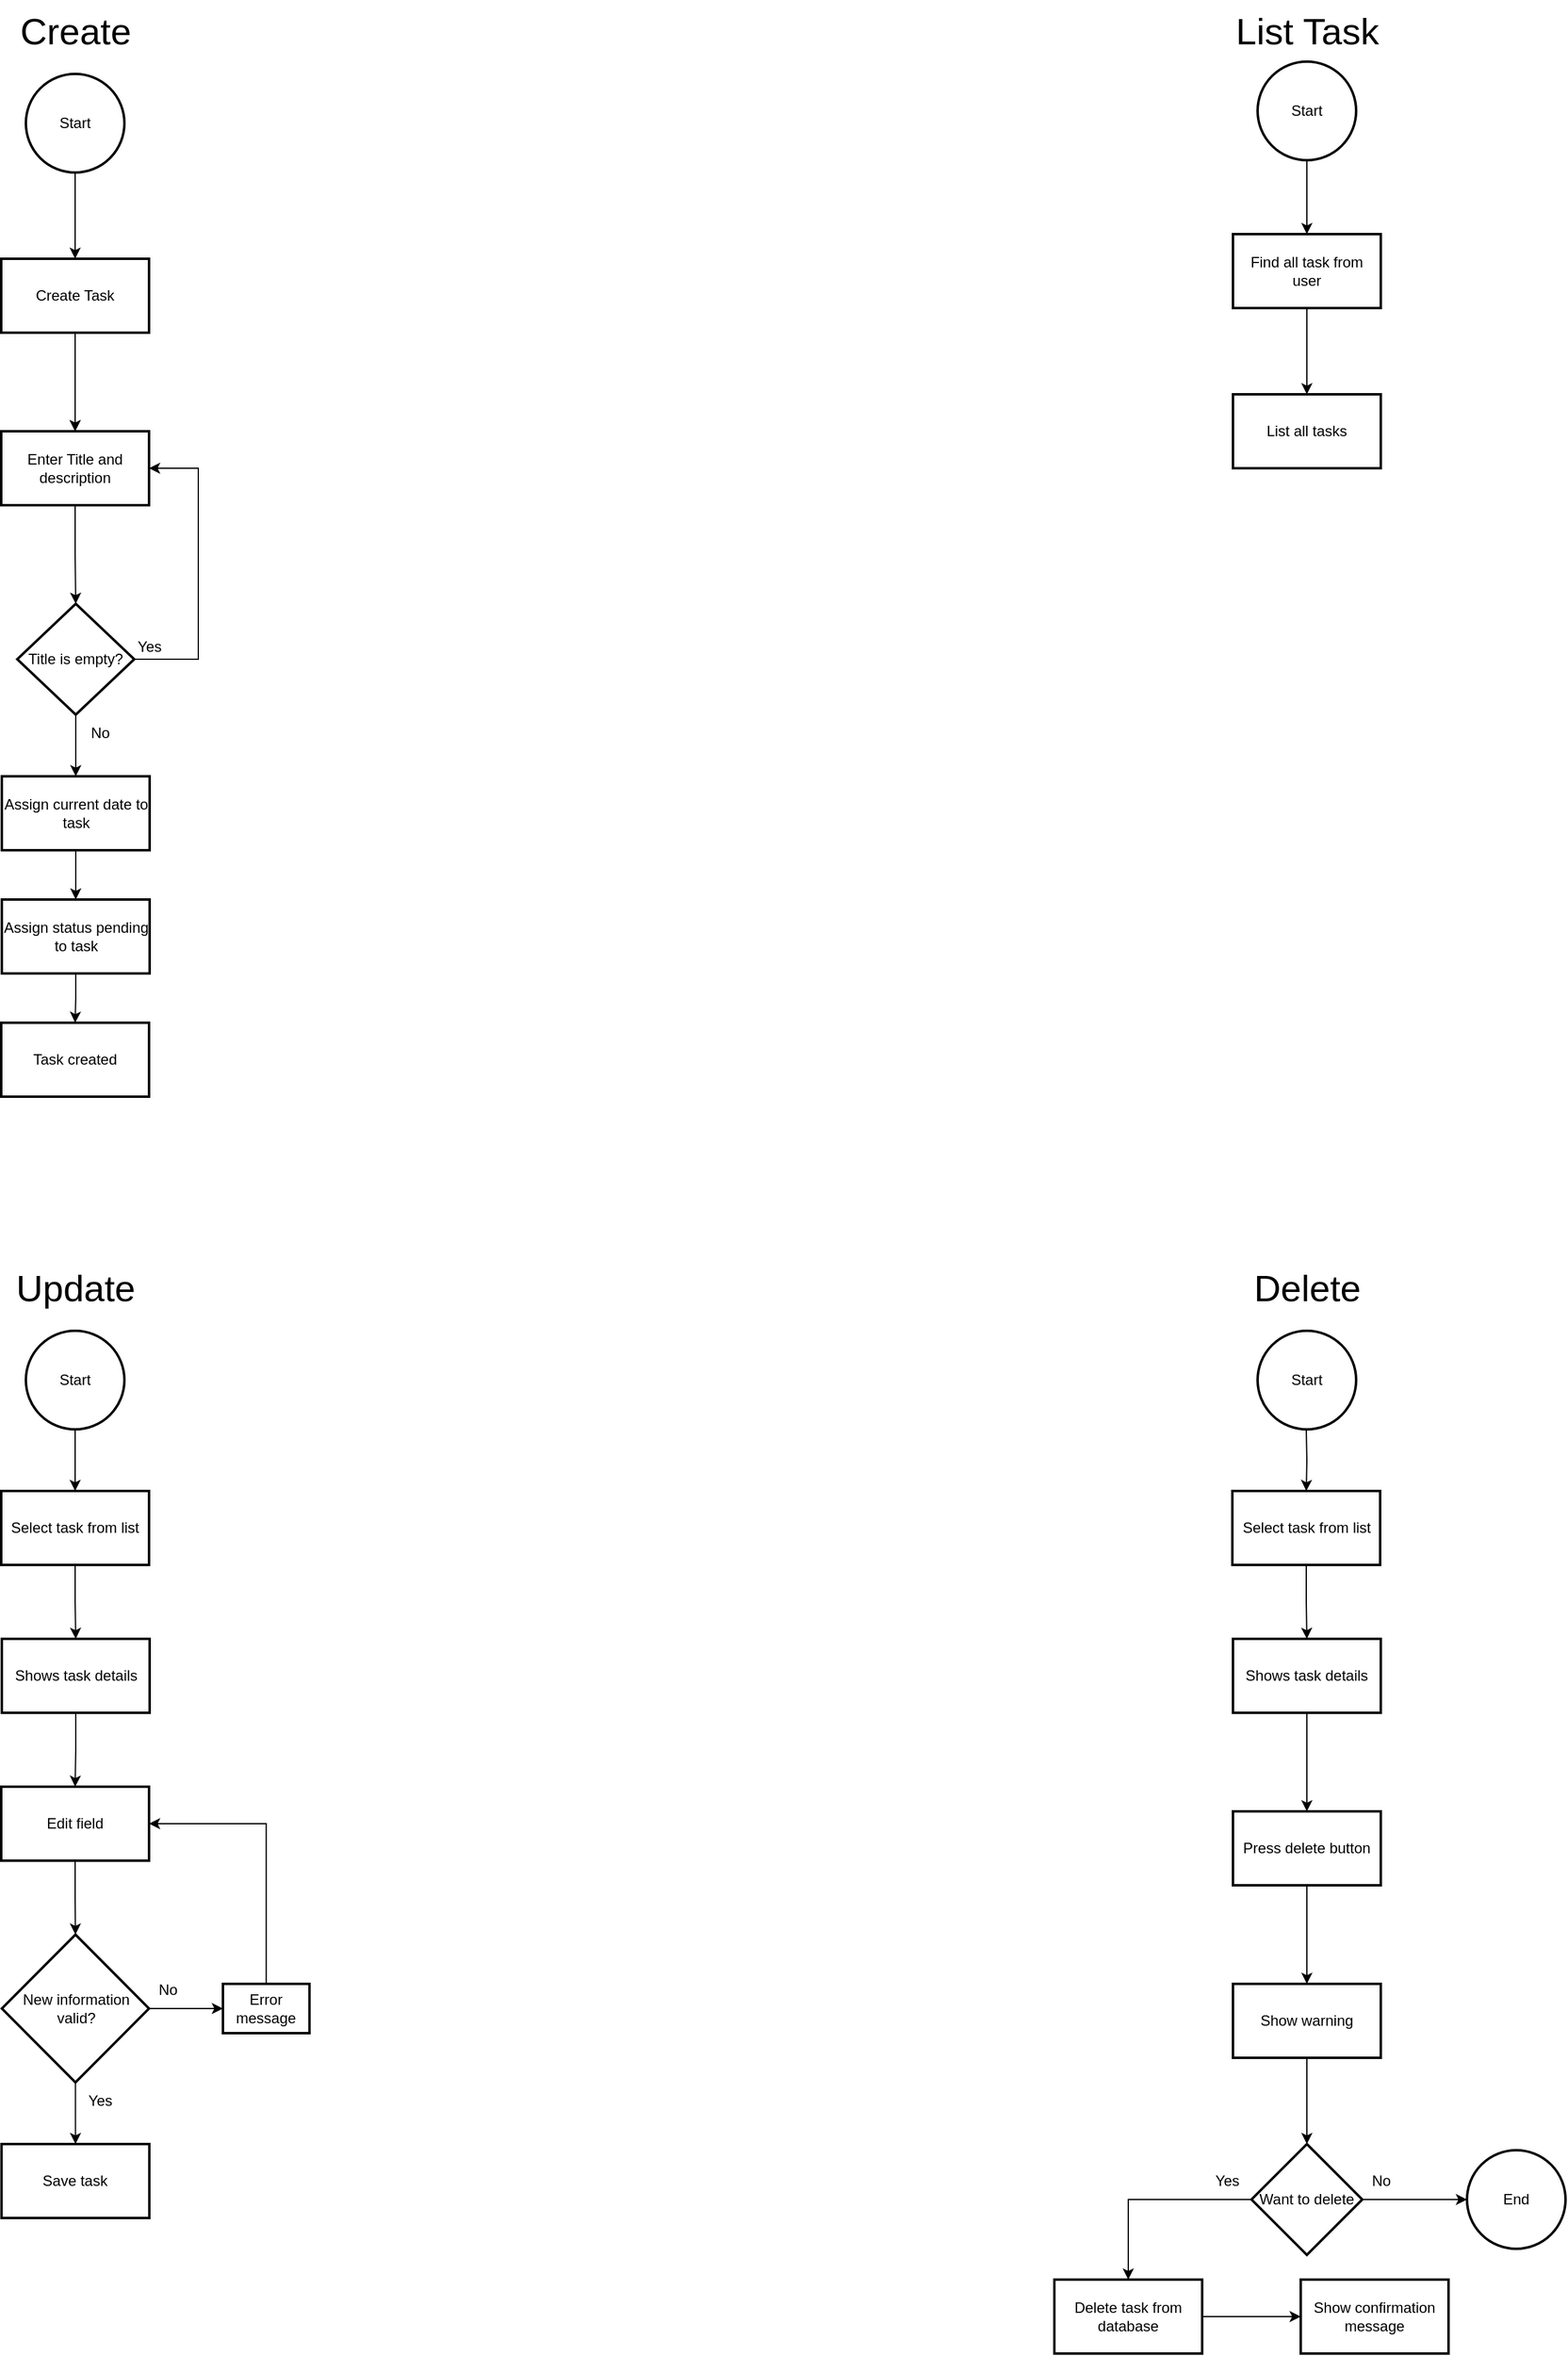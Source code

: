 <mxfile version="25.0.1">
  <diagram id="C5RBs43oDa-KdzZeNtuy" name="Page-1">
    <mxGraphModel dx="3183" dy="2011" grid="1" gridSize="10" guides="1" tooltips="1" connect="1" arrows="1" fold="1" page="1" pageScale="1" pageWidth="1000" pageHeight="1000" math="0" shadow="0">
      <root>
        <mxCell id="WIyWlLk6GJQsqaUBKTNV-0" />
        <mxCell id="WIyWlLk6GJQsqaUBKTNV-1" parent="WIyWlLk6GJQsqaUBKTNV-0" />
        <mxCell id="G9en6bb1mpxFW6z3gLwB-13" value="" style="edgeStyle=orthogonalEdgeStyle;rounded=0;orthogonalLoop=1;jettySize=auto;html=1;" edge="1" parent="WIyWlLk6GJQsqaUBKTNV-1" source="G9en6bb1mpxFW6z3gLwB-0" target="G9en6bb1mpxFW6z3gLwB-12">
          <mxGeometry relative="1" as="geometry" />
        </mxCell>
        <mxCell id="G9en6bb1mpxFW6z3gLwB-0" value="Start" style="strokeWidth=2;html=1;shape=mxgraph.flowchart.start_2;whiteSpace=wrap;" vertex="1" parent="WIyWlLk6GJQsqaUBKTNV-1">
          <mxGeometry x="460" y="90" width="80" height="80" as="geometry" />
        </mxCell>
        <mxCell id="G9en6bb1mpxFW6z3gLwB-1" value="&lt;font style=&quot;font-size: 30px;&quot;&gt;Create&lt;/font&gt;" style="text;html=1;align=center;verticalAlign=middle;resizable=0;points=[];autosize=1;strokeColor=none;fillColor=none;" vertex="1" parent="WIyWlLk6GJQsqaUBKTNV-1">
          <mxGeometry x="445" y="30" width="110" height="50" as="geometry" />
        </mxCell>
        <mxCell id="G9en6bb1mpxFW6z3gLwB-2" value="&lt;font style=&quot;font-size: 30px;&quot;&gt;List Task&lt;/font&gt;" style="text;html=1;align=center;verticalAlign=middle;resizable=0;points=[];autosize=1;strokeColor=none;fillColor=none;" vertex="1" parent="WIyWlLk6GJQsqaUBKTNV-1">
          <mxGeometry x="1430" y="30" width="140" height="50" as="geometry" />
        </mxCell>
        <mxCell id="G9en6bb1mpxFW6z3gLwB-35" value="" style="edgeStyle=orthogonalEdgeStyle;rounded=0;orthogonalLoop=1;jettySize=auto;html=1;" edge="1" parent="WIyWlLk6GJQsqaUBKTNV-1" source="G9en6bb1mpxFW6z3gLwB-3" target="G9en6bb1mpxFW6z3gLwB-34">
          <mxGeometry relative="1" as="geometry" />
        </mxCell>
        <mxCell id="G9en6bb1mpxFW6z3gLwB-3" value="Start" style="strokeWidth=2;html=1;shape=mxgraph.flowchart.start_2;whiteSpace=wrap;" vertex="1" parent="WIyWlLk6GJQsqaUBKTNV-1">
          <mxGeometry x="1460" y="80" width="80" height="80" as="geometry" />
        </mxCell>
        <mxCell id="G9en6bb1mpxFW6z3gLwB-39" value="" style="edgeStyle=orthogonalEdgeStyle;rounded=0;orthogonalLoop=1;jettySize=auto;html=1;" edge="1" parent="WIyWlLk6GJQsqaUBKTNV-1" source="G9en6bb1mpxFW6z3gLwB-6" target="G9en6bb1mpxFW6z3gLwB-38">
          <mxGeometry relative="1" as="geometry" />
        </mxCell>
        <mxCell id="G9en6bb1mpxFW6z3gLwB-6" value="Start" style="strokeWidth=2;html=1;shape=mxgraph.flowchart.start_2;whiteSpace=wrap;" vertex="1" parent="WIyWlLk6GJQsqaUBKTNV-1">
          <mxGeometry x="460" y="1110" width="80" height="80" as="geometry" />
        </mxCell>
        <mxCell id="G9en6bb1mpxFW6z3gLwB-7" value="&lt;font style=&quot;font-size: 30px;&quot;&gt;Update&lt;/font&gt;" style="text;html=1;align=center;verticalAlign=middle;resizable=0;points=[];autosize=1;strokeColor=none;fillColor=none;" vertex="1" parent="WIyWlLk6GJQsqaUBKTNV-1">
          <mxGeometry x="440" y="1050" width="120" height="50" as="geometry" />
        </mxCell>
        <mxCell id="G9en6bb1mpxFW6z3gLwB-10" value="&lt;font style=&quot;font-size: 30px;&quot;&gt;Delete&lt;/font&gt;" style="text;html=1;align=center;verticalAlign=middle;resizable=0;points=[];autosize=1;strokeColor=none;fillColor=none;" vertex="1" parent="WIyWlLk6GJQsqaUBKTNV-1">
          <mxGeometry x="1445" y="1050" width="110" height="50" as="geometry" />
        </mxCell>
        <mxCell id="G9en6bb1mpxFW6z3gLwB-11" value="Start" style="strokeWidth=2;html=1;shape=mxgraph.flowchart.start_2;whiteSpace=wrap;" vertex="1" parent="WIyWlLk6GJQsqaUBKTNV-1">
          <mxGeometry x="1460" y="1110" width="80" height="80" as="geometry" />
        </mxCell>
        <mxCell id="G9en6bb1mpxFW6z3gLwB-15" value="" style="edgeStyle=orthogonalEdgeStyle;rounded=0;orthogonalLoop=1;jettySize=auto;html=1;" edge="1" parent="WIyWlLk6GJQsqaUBKTNV-1" source="G9en6bb1mpxFW6z3gLwB-12" target="G9en6bb1mpxFW6z3gLwB-14">
          <mxGeometry relative="1" as="geometry" />
        </mxCell>
        <mxCell id="G9en6bb1mpxFW6z3gLwB-23" value="" style="edgeStyle=orthogonalEdgeStyle;rounded=0;orthogonalLoop=1;jettySize=auto;html=1;" edge="1" parent="WIyWlLk6GJQsqaUBKTNV-1" source="G9en6bb1mpxFW6z3gLwB-12" target="G9en6bb1mpxFW6z3gLwB-14">
          <mxGeometry relative="1" as="geometry" />
        </mxCell>
        <mxCell id="G9en6bb1mpxFW6z3gLwB-12" value="Create Task" style="whiteSpace=wrap;html=1;strokeWidth=2;" vertex="1" parent="WIyWlLk6GJQsqaUBKTNV-1">
          <mxGeometry x="440" y="240" width="120" height="60" as="geometry" />
        </mxCell>
        <mxCell id="G9en6bb1mpxFW6z3gLwB-17" value="" style="edgeStyle=orthogonalEdgeStyle;rounded=0;orthogonalLoop=1;jettySize=auto;html=1;" edge="1" parent="WIyWlLk6GJQsqaUBKTNV-1" source="G9en6bb1mpxFW6z3gLwB-14" target="G9en6bb1mpxFW6z3gLwB-16">
          <mxGeometry relative="1" as="geometry" />
        </mxCell>
        <mxCell id="G9en6bb1mpxFW6z3gLwB-14" value="Enter Title and description" style="whiteSpace=wrap;html=1;strokeWidth=2;" vertex="1" parent="WIyWlLk6GJQsqaUBKTNV-1">
          <mxGeometry x="440" y="380" width="120" height="60" as="geometry" />
        </mxCell>
        <mxCell id="G9en6bb1mpxFW6z3gLwB-18" style="edgeStyle=orthogonalEdgeStyle;rounded=0;orthogonalLoop=1;jettySize=auto;html=1;exitX=1;exitY=0.5;exitDx=0;exitDy=0;entryX=1;entryY=0.5;entryDx=0;entryDy=0;" edge="1" parent="WIyWlLk6GJQsqaUBKTNV-1" source="G9en6bb1mpxFW6z3gLwB-16" target="G9en6bb1mpxFW6z3gLwB-14">
          <mxGeometry relative="1" as="geometry">
            <Array as="points">
              <mxPoint x="600" y="565" />
              <mxPoint x="600" y="410" />
            </Array>
          </mxGeometry>
        </mxCell>
        <mxCell id="G9en6bb1mpxFW6z3gLwB-29" value="" style="edgeStyle=orthogonalEdgeStyle;rounded=0;orthogonalLoop=1;jettySize=auto;html=1;" edge="1" parent="WIyWlLk6GJQsqaUBKTNV-1" source="G9en6bb1mpxFW6z3gLwB-16" target="G9en6bb1mpxFW6z3gLwB-28">
          <mxGeometry relative="1" as="geometry" />
        </mxCell>
        <mxCell id="G9en6bb1mpxFW6z3gLwB-16" value="Title is empty?" style="rhombus;whiteSpace=wrap;html=1;strokeWidth=2;" vertex="1" parent="WIyWlLk6GJQsqaUBKTNV-1">
          <mxGeometry x="453" y="520" width="95" height="90" as="geometry" />
        </mxCell>
        <mxCell id="G9en6bb1mpxFW6z3gLwB-19" value="Yes" style="text;html=1;align=center;verticalAlign=middle;resizable=0;points=[];autosize=1;strokeColor=none;fillColor=none;" vertex="1" parent="WIyWlLk6GJQsqaUBKTNV-1">
          <mxGeometry x="540" y="540" width="40" height="30" as="geometry" />
        </mxCell>
        <mxCell id="G9en6bb1mpxFW6z3gLwB-20" value="Task created" style="whiteSpace=wrap;html=1;strokeWidth=2;" vertex="1" parent="WIyWlLk6GJQsqaUBKTNV-1">
          <mxGeometry x="440" y="860" width="120" height="60" as="geometry" />
        </mxCell>
        <mxCell id="G9en6bb1mpxFW6z3gLwB-22" value="No" style="text;html=1;align=center;verticalAlign=middle;resizable=0;points=[];autosize=1;strokeColor=none;fillColor=none;" vertex="1" parent="WIyWlLk6GJQsqaUBKTNV-1">
          <mxGeometry x="500" y="610" width="40" height="30" as="geometry" />
        </mxCell>
        <mxCell id="G9en6bb1mpxFW6z3gLwB-32" value="" style="edgeStyle=orthogonalEdgeStyle;rounded=0;orthogonalLoop=1;jettySize=auto;html=1;" edge="1" parent="WIyWlLk6GJQsqaUBKTNV-1" source="G9en6bb1mpxFW6z3gLwB-28" target="G9en6bb1mpxFW6z3gLwB-31">
          <mxGeometry relative="1" as="geometry" />
        </mxCell>
        <mxCell id="G9en6bb1mpxFW6z3gLwB-28" value="Assign current date to task" style="whiteSpace=wrap;html=1;strokeWidth=2;" vertex="1" parent="WIyWlLk6GJQsqaUBKTNV-1">
          <mxGeometry x="440.5" y="660" width="120" height="60" as="geometry" />
        </mxCell>
        <mxCell id="G9en6bb1mpxFW6z3gLwB-33" style="edgeStyle=orthogonalEdgeStyle;rounded=0;orthogonalLoop=1;jettySize=auto;html=1;entryX=0.5;entryY=0;entryDx=0;entryDy=0;" edge="1" parent="WIyWlLk6GJQsqaUBKTNV-1" source="G9en6bb1mpxFW6z3gLwB-31" target="G9en6bb1mpxFW6z3gLwB-20">
          <mxGeometry relative="1" as="geometry" />
        </mxCell>
        <mxCell id="G9en6bb1mpxFW6z3gLwB-31" value="Assign status pending to task" style="whiteSpace=wrap;html=1;strokeWidth=2;" vertex="1" parent="WIyWlLk6GJQsqaUBKTNV-1">
          <mxGeometry x="440.5" y="760" width="120" height="60" as="geometry" />
        </mxCell>
        <mxCell id="G9en6bb1mpxFW6z3gLwB-37" value="" style="edgeStyle=orthogonalEdgeStyle;rounded=0;orthogonalLoop=1;jettySize=auto;html=1;" edge="1" parent="WIyWlLk6GJQsqaUBKTNV-1" source="G9en6bb1mpxFW6z3gLwB-34" target="G9en6bb1mpxFW6z3gLwB-36">
          <mxGeometry relative="1" as="geometry" />
        </mxCell>
        <mxCell id="G9en6bb1mpxFW6z3gLwB-34" value="Find all task from user" style="whiteSpace=wrap;html=1;strokeWidth=2;" vertex="1" parent="WIyWlLk6GJQsqaUBKTNV-1">
          <mxGeometry x="1440" y="220" width="120" height="60" as="geometry" />
        </mxCell>
        <mxCell id="G9en6bb1mpxFW6z3gLwB-36" value="List all tasks" style="whiteSpace=wrap;html=1;strokeWidth=2;" vertex="1" parent="WIyWlLk6GJQsqaUBKTNV-1">
          <mxGeometry x="1440" y="350" width="120" height="60" as="geometry" />
        </mxCell>
        <mxCell id="G9en6bb1mpxFW6z3gLwB-41" value="" style="edgeStyle=orthogonalEdgeStyle;rounded=0;orthogonalLoop=1;jettySize=auto;html=1;" edge="1" parent="WIyWlLk6GJQsqaUBKTNV-1" source="G9en6bb1mpxFW6z3gLwB-38" target="G9en6bb1mpxFW6z3gLwB-40">
          <mxGeometry relative="1" as="geometry" />
        </mxCell>
        <mxCell id="G9en6bb1mpxFW6z3gLwB-38" value="Select task from list" style="whiteSpace=wrap;html=1;strokeWidth=2;" vertex="1" parent="WIyWlLk6GJQsqaUBKTNV-1">
          <mxGeometry x="440" y="1240" width="120" height="60" as="geometry" />
        </mxCell>
        <mxCell id="G9en6bb1mpxFW6z3gLwB-43" value="" style="edgeStyle=orthogonalEdgeStyle;rounded=0;orthogonalLoop=1;jettySize=auto;html=1;" edge="1" parent="WIyWlLk6GJQsqaUBKTNV-1" source="G9en6bb1mpxFW6z3gLwB-40" target="G9en6bb1mpxFW6z3gLwB-42">
          <mxGeometry relative="1" as="geometry" />
        </mxCell>
        <mxCell id="G9en6bb1mpxFW6z3gLwB-40" value="Shows task details" style="whiteSpace=wrap;html=1;strokeWidth=2;" vertex="1" parent="WIyWlLk6GJQsqaUBKTNV-1">
          <mxGeometry x="440.5" y="1360" width="120" height="60" as="geometry" />
        </mxCell>
        <mxCell id="G9en6bb1mpxFW6z3gLwB-45" value="" style="edgeStyle=orthogonalEdgeStyle;rounded=0;orthogonalLoop=1;jettySize=auto;html=1;" edge="1" parent="WIyWlLk6GJQsqaUBKTNV-1" source="G9en6bb1mpxFW6z3gLwB-42" target="G9en6bb1mpxFW6z3gLwB-44">
          <mxGeometry relative="1" as="geometry" />
        </mxCell>
        <mxCell id="G9en6bb1mpxFW6z3gLwB-42" value="Edit&amp;nbsp;field" style="whiteSpace=wrap;html=1;strokeWidth=2;" vertex="1" parent="WIyWlLk6GJQsqaUBKTNV-1">
          <mxGeometry x="440" y="1480" width="120" height="60" as="geometry" />
        </mxCell>
        <mxCell id="G9en6bb1mpxFW6z3gLwB-47" value="" style="edgeStyle=orthogonalEdgeStyle;rounded=0;orthogonalLoop=1;jettySize=auto;html=1;" edge="1" parent="WIyWlLk6GJQsqaUBKTNV-1" source="G9en6bb1mpxFW6z3gLwB-44" target="G9en6bb1mpxFW6z3gLwB-46">
          <mxGeometry relative="1" as="geometry" />
        </mxCell>
        <mxCell id="G9en6bb1mpxFW6z3gLwB-51" value="" style="edgeStyle=orthogonalEdgeStyle;rounded=0;orthogonalLoop=1;jettySize=auto;html=1;" edge="1" parent="WIyWlLk6GJQsqaUBKTNV-1" source="G9en6bb1mpxFW6z3gLwB-44" target="G9en6bb1mpxFW6z3gLwB-50">
          <mxGeometry relative="1" as="geometry" />
        </mxCell>
        <mxCell id="G9en6bb1mpxFW6z3gLwB-44" value="New information valid?" style="rhombus;whiteSpace=wrap;html=1;strokeWidth=2;" vertex="1" parent="WIyWlLk6GJQsqaUBKTNV-1">
          <mxGeometry x="440.5" y="1600" width="119.5" height="120" as="geometry" />
        </mxCell>
        <mxCell id="G9en6bb1mpxFW6z3gLwB-48" style="edgeStyle=orthogonalEdgeStyle;rounded=0;orthogonalLoop=1;jettySize=auto;html=1;entryX=1;entryY=0.5;entryDx=0;entryDy=0;" edge="1" parent="WIyWlLk6GJQsqaUBKTNV-1" source="G9en6bb1mpxFW6z3gLwB-46" target="G9en6bb1mpxFW6z3gLwB-42">
          <mxGeometry relative="1" as="geometry">
            <Array as="points">
              <mxPoint x="655" y="1510" />
            </Array>
          </mxGeometry>
        </mxCell>
        <mxCell id="G9en6bb1mpxFW6z3gLwB-46" value="Error message" style="whiteSpace=wrap;html=1;strokeWidth=2;" vertex="1" parent="WIyWlLk6GJQsqaUBKTNV-1">
          <mxGeometry x="620" y="1640" width="70.25" height="40" as="geometry" />
        </mxCell>
        <mxCell id="G9en6bb1mpxFW6z3gLwB-49" value="No" style="text;html=1;align=center;verticalAlign=middle;resizable=0;points=[];autosize=1;strokeColor=none;fillColor=none;" vertex="1" parent="WIyWlLk6GJQsqaUBKTNV-1">
          <mxGeometry x="555" y="1630" width="40" height="30" as="geometry" />
        </mxCell>
        <mxCell id="G9en6bb1mpxFW6z3gLwB-50" value="Save task" style="whiteSpace=wrap;html=1;strokeWidth=2;" vertex="1" parent="WIyWlLk6GJQsqaUBKTNV-1">
          <mxGeometry x="440.25" y="1770" width="120" height="60" as="geometry" />
        </mxCell>
        <mxCell id="G9en6bb1mpxFW6z3gLwB-52" value="Yes" style="text;html=1;align=center;verticalAlign=middle;resizable=0;points=[];autosize=1;strokeColor=none;fillColor=none;" vertex="1" parent="WIyWlLk6GJQsqaUBKTNV-1">
          <mxGeometry x="500" y="1720" width="40" height="30" as="geometry" />
        </mxCell>
        <mxCell id="G9en6bb1mpxFW6z3gLwB-53" value="" style="edgeStyle=orthogonalEdgeStyle;rounded=0;orthogonalLoop=1;jettySize=auto;html=1;" edge="1" parent="WIyWlLk6GJQsqaUBKTNV-1" target="G9en6bb1mpxFW6z3gLwB-55">
          <mxGeometry relative="1" as="geometry">
            <mxPoint x="1499.5" y="1190" as="sourcePoint" />
          </mxGeometry>
        </mxCell>
        <mxCell id="G9en6bb1mpxFW6z3gLwB-54" value="" style="edgeStyle=orthogonalEdgeStyle;rounded=0;orthogonalLoop=1;jettySize=auto;html=1;" edge="1" parent="WIyWlLk6GJQsqaUBKTNV-1" source="G9en6bb1mpxFW6z3gLwB-55" target="G9en6bb1mpxFW6z3gLwB-56">
          <mxGeometry relative="1" as="geometry" />
        </mxCell>
        <mxCell id="G9en6bb1mpxFW6z3gLwB-55" value="Select task from list" style="whiteSpace=wrap;html=1;strokeWidth=2;" vertex="1" parent="WIyWlLk6GJQsqaUBKTNV-1">
          <mxGeometry x="1439.5" y="1240" width="120" height="60" as="geometry" />
        </mxCell>
        <mxCell id="G9en6bb1mpxFW6z3gLwB-58" value="" style="edgeStyle=orthogonalEdgeStyle;rounded=0;orthogonalLoop=1;jettySize=auto;html=1;" edge="1" parent="WIyWlLk6GJQsqaUBKTNV-1" source="G9en6bb1mpxFW6z3gLwB-56" target="G9en6bb1mpxFW6z3gLwB-57">
          <mxGeometry relative="1" as="geometry" />
        </mxCell>
        <mxCell id="G9en6bb1mpxFW6z3gLwB-56" value="Shows task details" style="whiteSpace=wrap;html=1;strokeWidth=2;" vertex="1" parent="WIyWlLk6GJQsqaUBKTNV-1">
          <mxGeometry x="1440" y="1360" width="120" height="60" as="geometry" />
        </mxCell>
        <mxCell id="G9en6bb1mpxFW6z3gLwB-62" value="" style="edgeStyle=orthogonalEdgeStyle;rounded=0;orthogonalLoop=1;jettySize=auto;html=1;" edge="1" parent="WIyWlLk6GJQsqaUBKTNV-1" source="G9en6bb1mpxFW6z3gLwB-57" target="G9en6bb1mpxFW6z3gLwB-61">
          <mxGeometry relative="1" as="geometry" />
        </mxCell>
        <mxCell id="G9en6bb1mpxFW6z3gLwB-57" value="Press delete&amp;nbsp;button" style="whiteSpace=wrap;html=1;strokeWidth=2;" vertex="1" parent="WIyWlLk6GJQsqaUBKTNV-1">
          <mxGeometry x="1440" y="1500" width="120" height="60" as="geometry" />
        </mxCell>
        <mxCell id="G9en6bb1mpxFW6z3gLwB-64" value="" style="edgeStyle=orthogonalEdgeStyle;rounded=0;orthogonalLoop=1;jettySize=auto;html=1;" edge="1" parent="WIyWlLk6GJQsqaUBKTNV-1" source="G9en6bb1mpxFW6z3gLwB-61" target="G9en6bb1mpxFW6z3gLwB-63">
          <mxGeometry relative="1" as="geometry" />
        </mxCell>
        <mxCell id="G9en6bb1mpxFW6z3gLwB-61" value="Show warning" style="whiteSpace=wrap;html=1;strokeWidth=2;" vertex="1" parent="WIyWlLk6GJQsqaUBKTNV-1">
          <mxGeometry x="1440" y="1640" width="120" height="60" as="geometry" />
        </mxCell>
        <mxCell id="G9en6bb1mpxFW6z3gLwB-66" value="" style="edgeStyle=orthogonalEdgeStyle;rounded=0;orthogonalLoop=1;jettySize=auto;html=1;" edge="1" parent="WIyWlLk6GJQsqaUBKTNV-1" source="G9en6bb1mpxFW6z3gLwB-63" target="G9en6bb1mpxFW6z3gLwB-65">
          <mxGeometry relative="1" as="geometry" />
        </mxCell>
        <mxCell id="G9en6bb1mpxFW6z3gLwB-69" value="" style="edgeStyle=orthogonalEdgeStyle;rounded=0;orthogonalLoop=1;jettySize=auto;html=1;" edge="1" parent="WIyWlLk6GJQsqaUBKTNV-1" source="G9en6bb1mpxFW6z3gLwB-63" target="G9en6bb1mpxFW6z3gLwB-68">
          <mxGeometry relative="1" as="geometry" />
        </mxCell>
        <mxCell id="G9en6bb1mpxFW6z3gLwB-63" value="Want to delete" style="rhombus;whiteSpace=wrap;html=1;strokeWidth=2;" vertex="1" parent="WIyWlLk6GJQsqaUBKTNV-1">
          <mxGeometry x="1455" y="1770" width="90" height="90" as="geometry" />
        </mxCell>
        <mxCell id="G9en6bb1mpxFW6z3gLwB-65" value="End" style="ellipse;whiteSpace=wrap;html=1;strokeWidth=2;" vertex="1" parent="WIyWlLk6GJQsqaUBKTNV-1">
          <mxGeometry x="1630" y="1775" width="80" height="80" as="geometry" />
        </mxCell>
        <mxCell id="G9en6bb1mpxFW6z3gLwB-67" value="No" style="text;html=1;align=center;verticalAlign=middle;resizable=0;points=[];autosize=1;strokeColor=none;fillColor=none;" vertex="1" parent="WIyWlLk6GJQsqaUBKTNV-1">
          <mxGeometry x="1540" y="1785" width="40" height="30" as="geometry" />
        </mxCell>
        <mxCell id="G9en6bb1mpxFW6z3gLwB-72" value="" style="edgeStyle=orthogonalEdgeStyle;rounded=0;orthogonalLoop=1;jettySize=auto;html=1;" edge="1" parent="WIyWlLk6GJQsqaUBKTNV-1" source="G9en6bb1mpxFW6z3gLwB-68" target="G9en6bb1mpxFW6z3gLwB-71">
          <mxGeometry relative="1" as="geometry" />
        </mxCell>
        <mxCell id="G9en6bb1mpxFW6z3gLwB-68" value="Delete task from database" style="whiteSpace=wrap;html=1;strokeWidth=2;" vertex="1" parent="WIyWlLk6GJQsqaUBKTNV-1">
          <mxGeometry x="1295" y="1880" width="120" height="60" as="geometry" />
        </mxCell>
        <mxCell id="G9en6bb1mpxFW6z3gLwB-70" value="Yes" style="text;html=1;align=center;verticalAlign=middle;resizable=0;points=[];autosize=1;strokeColor=none;fillColor=none;" vertex="1" parent="WIyWlLk6GJQsqaUBKTNV-1">
          <mxGeometry x="1415" y="1785" width="40" height="30" as="geometry" />
        </mxCell>
        <mxCell id="G9en6bb1mpxFW6z3gLwB-71" value="Show confirmation message" style="whiteSpace=wrap;html=1;strokeWidth=2;" vertex="1" parent="WIyWlLk6GJQsqaUBKTNV-1">
          <mxGeometry x="1495" y="1880" width="120" height="60" as="geometry" />
        </mxCell>
      </root>
    </mxGraphModel>
  </diagram>
</mxfile>
